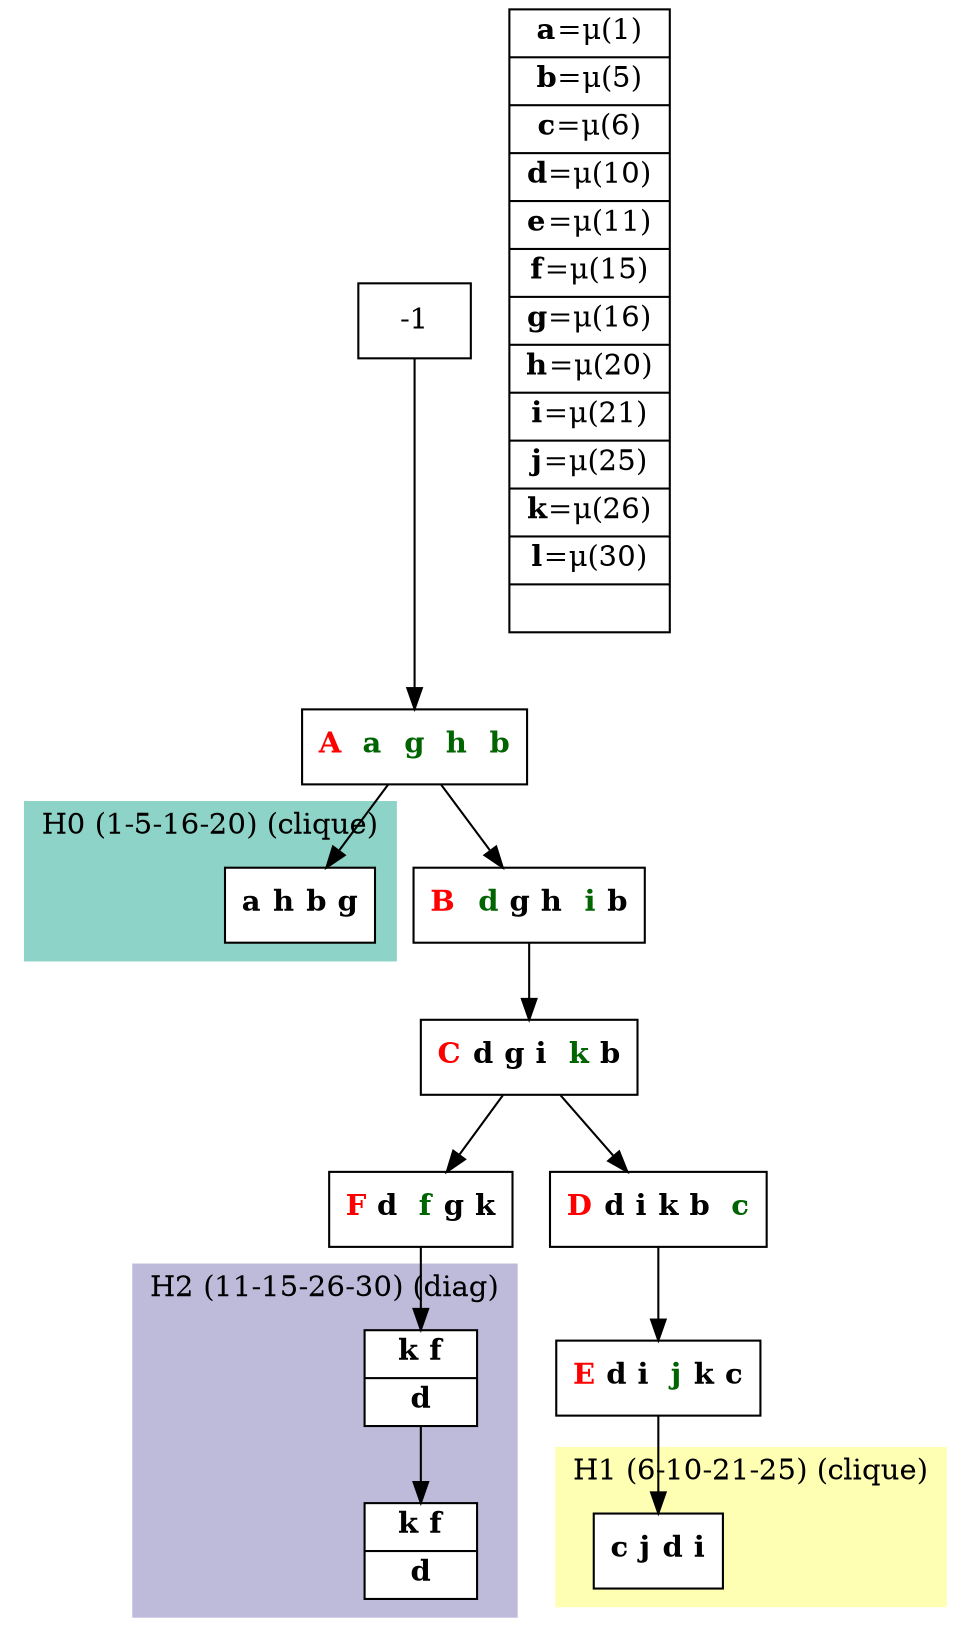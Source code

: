 digraph G {
    node [shape=box];
    subgraph cluster0 {
        node [style=filled,fillcolor=white];
        labeljust="l";
        style=filled;
        color="#8DD3C7";
        H0_0;
        label="H0 (1-5-16-20) (clique)";
    }
    subgraph cluster1 {
        node [style=filled,fillcolor=white];
        labeljust="l";
        style=filled;
        color="#FFFFB3";
        H1_0;
        label="H1 (6-10-21-25) (clique)";
    }
    subgraph cluster2 {
        node [style=filled,fillcolor=white];
        labeljust="l";
        style=filled;
        color="#BEBADA";
        H2_7 -> H2_0;
        label="H2 (11-15-26-30) (diag)";
    }
     1 [shape=record,label= <{  <FONT COLOR="RED"><b>A</b></FONT>  <FONT COLOR="DARKGREEN"><b>a</b></FONT>  <FONT COLOR="DARKGREEN"><b>g</b></FONT>  <FONT COLOR="DARKGREEN"><b>h</b></FONT>  <FONT COLOR="DARKGREEN"><b>b</b></FONT>}> ];
     -1  ->  1;
     H0_0 [shape=record,label= <{ <b>a</b> <b>h</b> <b>b</b> <b>g</b>}> ];
     1  ->  H0_0;
     18 [shape=record,label= <{  <FONT COLOR="RED"><b>B</b></FONT>  <FONT COLOR="DARKGREEN"><b>d</b></FONT> <b>g</b> <b>h</b>  <FONT COLOR="DARKGREEN"><b>i</b></FONT> <b>b</b>}> ];
     1  ->  18;
     16 [shape=record,label= <{  <FONT COLOR="RED"><b>C</b></FONT> <b>d</b> <b>g</b> <b>i</b>  <FONT COLOR="DARKGREEN"><b>k</b></FONT> <b>b</b>}> ];
     18  ->  16;
     9 [shape=record,label= <{  <FONT COLOR="RED"><b>D</b></FONT> <b>d</b> <b>i</b> <b>k</b> <b>b</b>  <FONT COLOR="DARKGREEN"><b>c</b></FONT>}> ];
     16  ->  9;
     11 [shape=record,label= <{  <FONT COLOR="RED"><b>E</b></FONT> <b>d</b> <b>i</b>  <FONT COLOR="DARKGREEN"><b>j</b></FONT> <b>k</b> <b>c</b>}> ];
     9  ->  11;
     H1_0 [shape=record,label= <{ <b>c</b> <b>j</b> <b>d</b> <b>i</b>}> ];
     11  ->  H1_0;
     17 [shape=record,label= <{  <FONT COLOR="RED"><b>F</b></FONT> <b>d</b>  <FONT COLOR="DARKGREEN"><b>f</b></FONT> <b>g</b> <b>k</b>}> ];
     16  ->  17;
     H2_7 [shape=record,label= <{ <b>k</b> <b>f</b>|  <b>d</b>}> ];
     17  ->  H2_7;
     H2_0 [shape=record,label= <{ <b>k</b> <b>f</b>|  <b>d</b>}> ];
    labels [shape=record,label= <{<b>a</b>=&#956;(1) | <b>b</b>=&#956;(5) | <b>c</b>=&#956;(6) | <b>d</b>=&#956;(10) | <b>e</b>=&#956;(11) | <b>f</b>=&#956;(15) | <b>g</b>=&#956;(16) | <b>h</b>=&#956;(20) | <b>i</b>=&#956;(21) | <b>j</b>=&#956;(25) | <b>k</b>=&#956;(26) | <b>l</b>=&#956;(30) | }> ];
}
